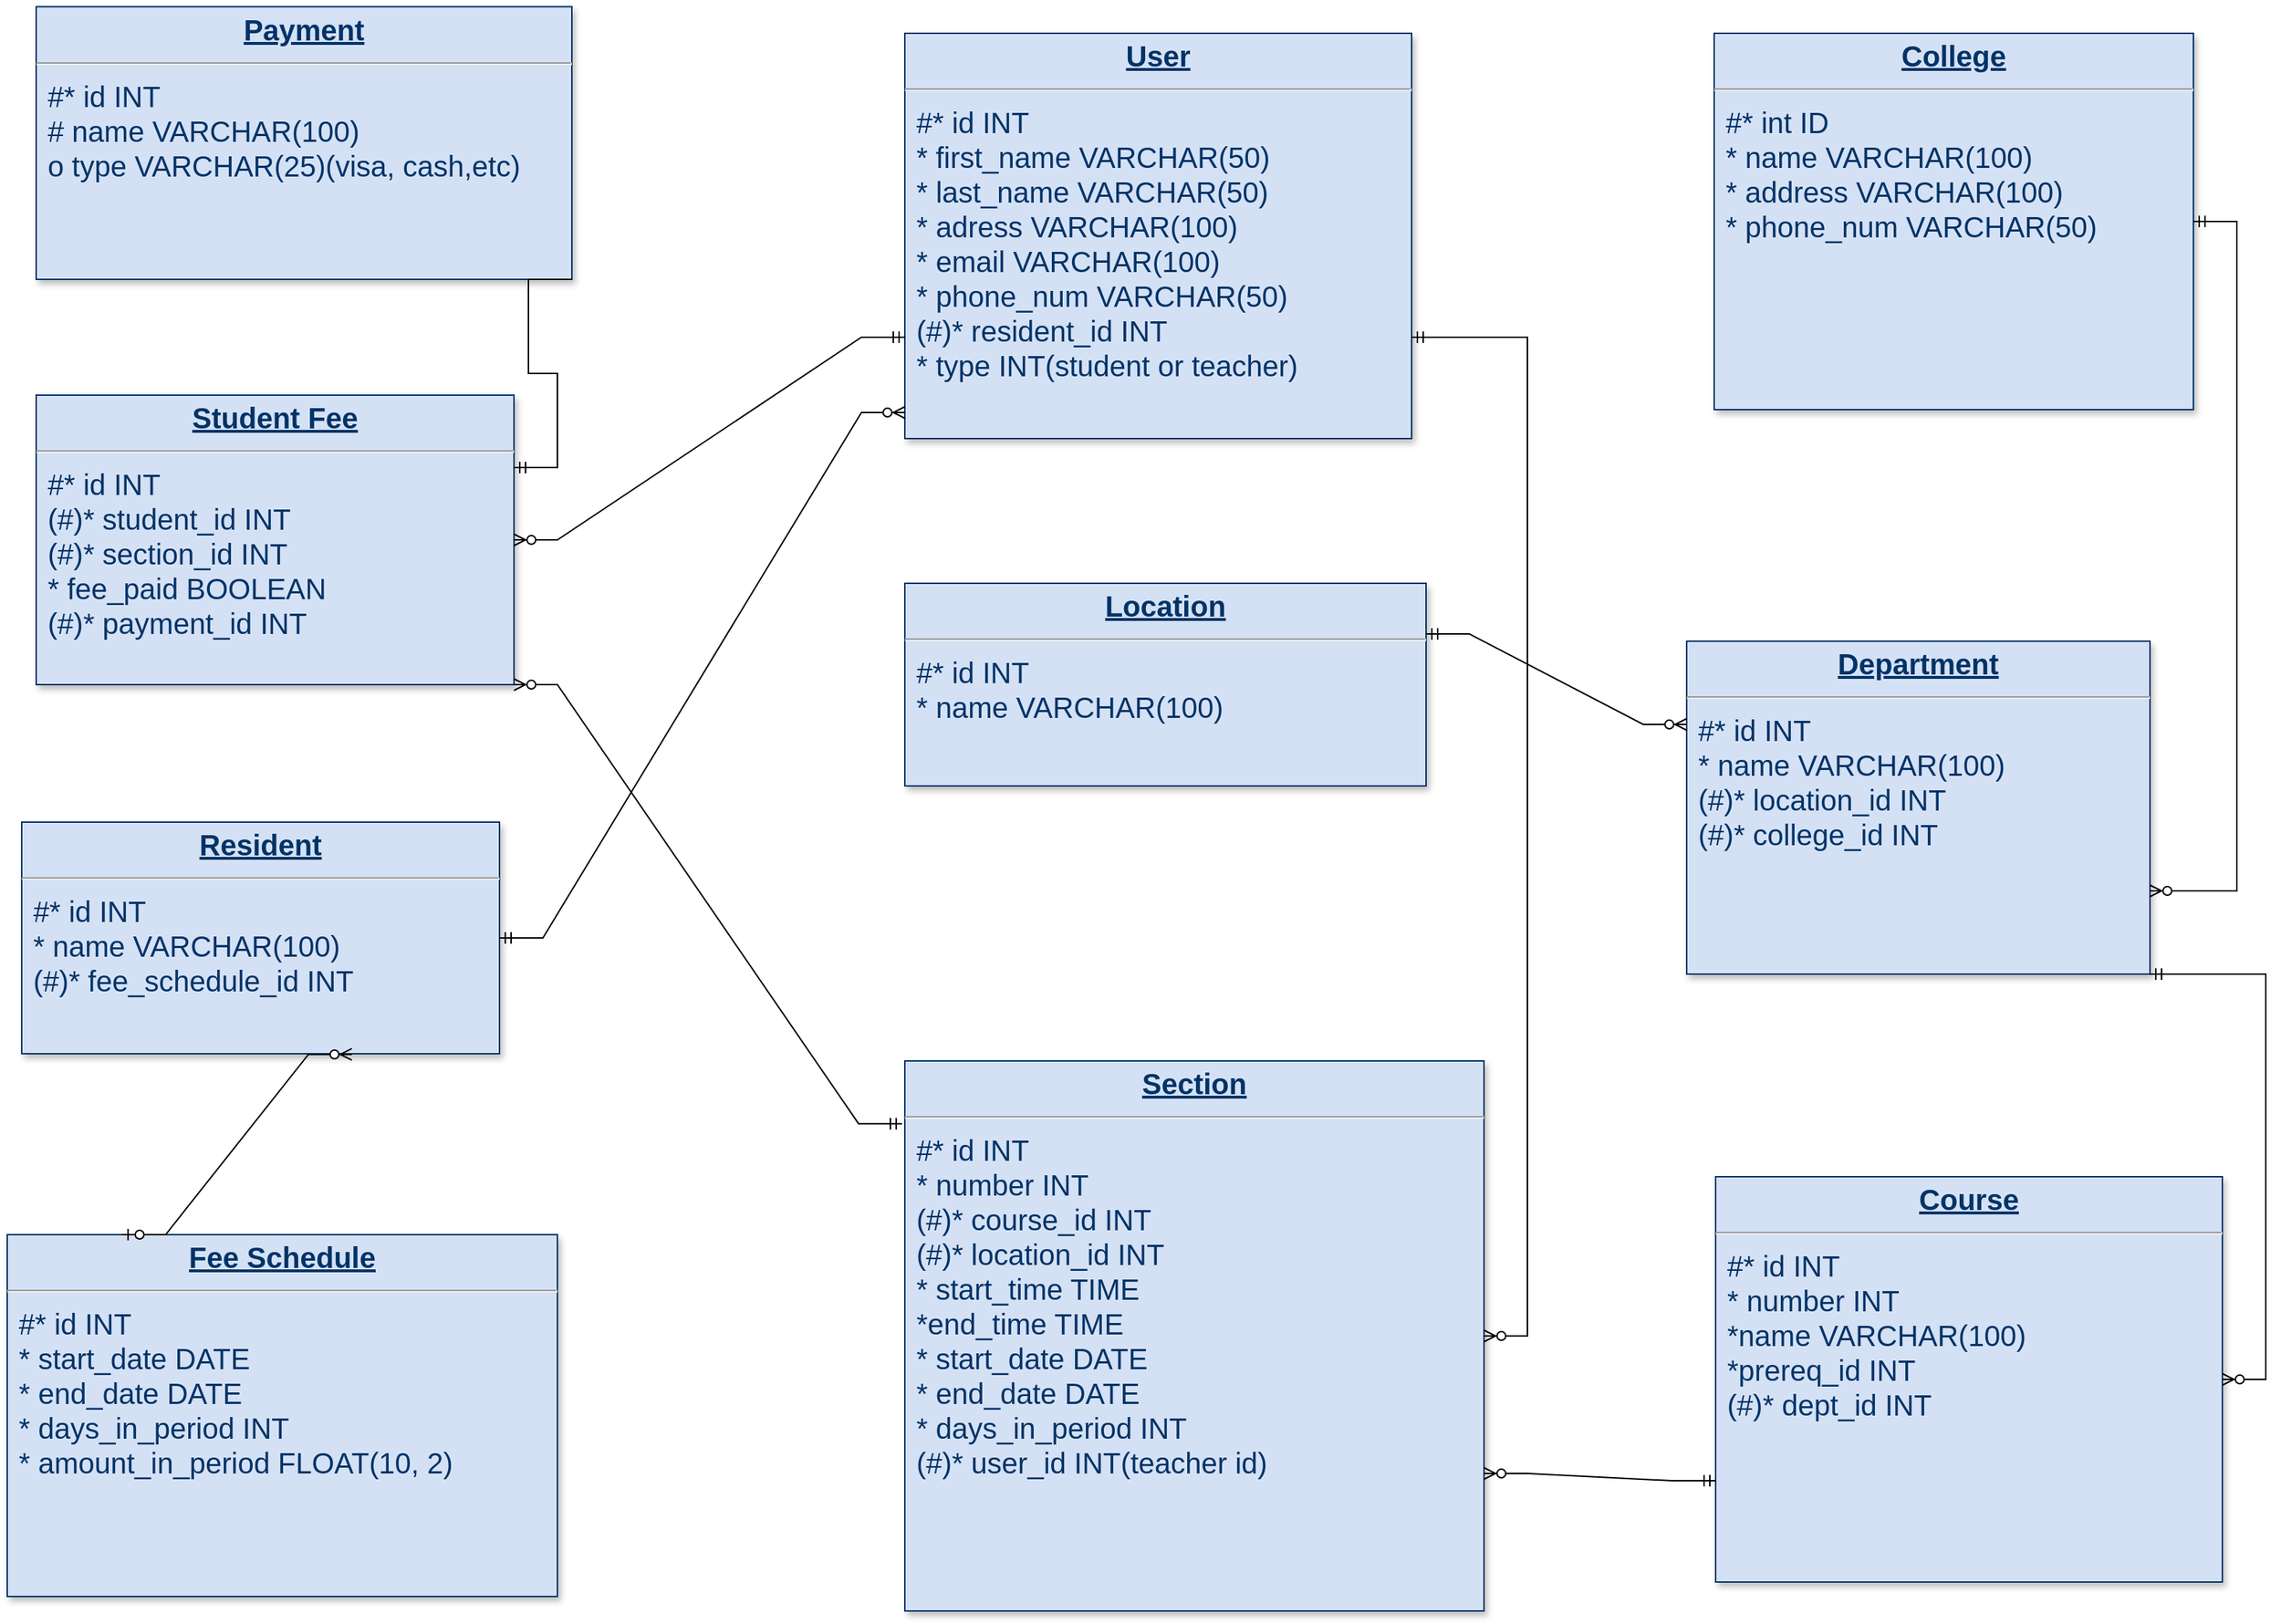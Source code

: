 <mxfile version="19.0.3" type="device"><diagram name="Page-1" id="efa7a0a1-bf9b-a30e-e6df-94a7791c09e9"><mxGraphModel dx="1965" dy="1305" grid="1" gridSize="10" guides="1" tooltips="1" connect="1" arrows="1" fold="1" page="1" pageScale="1" pageWidth="826" pageHeight="1169" background="none" math="0" shadow="0"><root><mxCell id="0"/><mxCell id="1" parent="0"/><mxCell id="19" value="&lt;p style=&quot;margin: 4px 0px 0px; text-align: center; text-decoration: underline; font-size: 20px;&quot;&gt;&lt;strong style=&quot;font-size: 20px;&quot;&gt;Resident&lt;/strong&gt;&lt;/p&gt;&lt;hr style=&quot;font-size: 20px;&quot;&gt;&lt;p style=&quot;margin: 0px 0px 0px 8px; font-size: 20px;&quot;&gt;#* id INT&lt;br style=&quot;font-size: 20px;&quot;&gt;&lt;/p&gt;&lt;p style=&quot;margin: 0px 0px 0px 8px; font-size: 20px;&quot;&gt;* name VARCHAR(100)&lt;br style=&quot;font-size: 20px;&quot;&gt;&lt;/p&gt;&lt;p style=&quot;margin: 0px 0px 0px 8px; font-size: 20px;&quot;&gt;(#)* fee_schedule_id INT&lt;/p&gt;" style="verticalAlign=top;align=left;overflow=fill;fontSize=20;fontFamily=Helvetica;html=1;strokeColor=#003366;shadow=1;fillColor=#D4E1F5;fontColor=#003366" parent="1" vertex="1"><mxGeometry x="70" y="585" width="330" height="160" as="geometry"/></mxCell><mxCell id="20" value="&lt;p style=&quot;margin: 4px 0px 0px; text-align: center; text-decoration: underline; font-size: 20px;&quot;&gt;&lt;strong style=&quot;font-size: 20px;&quot;&gt;Fee Schedule&lt;/strong&gt;&lt;/p&gt;&lt;hr style=&quot;font-size: 20px;&quot;&gt;&lt;p style=&quot;margin: 0px 0px 0px 8px; font-size: 20px;&quot;&gt;#* id INT&lt;br style=&quot;font-size: 20px;&quot;&gt;&lt;/p&gt;&lt;p style=&quot;margin: 0px 0px 0px 8px; font-size: 20px;&quot;&gt;* start_date DATE&lt;/p&gt;&lt;p style=&quot;margin: 0px 0px 0px 8px; font-size: 20px;&quot;&gt;* end_date DATE&lt;/p&gt;&lt;p style=&quot;margin: 0px 0px 0px 8px; font-size: 20px;&quot;&gt;* days_in_period INT&lt;/p&gt;&lt;p style=&quot;margin: 0px 0px 0px 8px; font-size: 20px;&quot;&gt;* amount_in_period FLOAT(10, 2)&lt;/p&gt;&lt;p style=&quot;margin: 0px 0px 0px 8px; font-size: 20px;&quot;&gt;&lt;br style=&quot;font-size: 20px;&quot;&gt;&lt;/p&gt;&lt;p style=&quot;margin: 0px 0px 0px 8px; font-size: 20px;&quot;&gt;&lt;br style=&quot;font-size: 20px;&quot;&gt;&lt;/p&gt;" style="verticalAlign=top;align=left;overflow=fill;fontSize=20;fontFamily=Helvetica;html=1;strokeColor=#003366;shadow=1;fillColor=#D4E1F5;fontColor=#003366" parent="1" vertex="1"><mxGeometry x="60" y="870" width="380" height="250" as="geometry"/></mxCell><mxCell id="21" value="&lt;p style=&quot;margin: 4px 0px 0px; text-align: center; text-decoration: underline; font-size: 20px;&quot;&gt;&lt;strong style=&quot;font-size: 20px;&quot;&gt;Student Fee&lt;/strong&gt;&lt;/p&gt;&lt;hr style=&quot;font-size: 20px;&quot;&gt;&lt;p style=&quot;margin: 0px 0px 0px 8px; font-size: 20px;&quot;&gt;#* id INT&lt;/p&gt;&lt;p style=&quot;margin: 0px 0px 0px 8px; font-size: 20px;&quot;&gt;(#)* student_id INT&lt;/p&gt;&lt;p style=&quot;margin: 0px 0px 0px 8px; font-size: 20px;&quot;&gt;(#)* section_id INT&lt;br style=&quot;font-size: 20px;&quot;&gt;&lt;/p&gt;&lt;p style=&quot;margin: 0px 0px 0px 8px; font-size: 20px;&quot;&gt;* fee_paid BOOLEAN&lt;/p&gt;&lt;p style=&quot;margin: 0px 0px 0px 8px; font-size: 20px;&quot;&gt;(#)* payment_id INT&lt;br style=&quot;font-size: 20px;&quot;&gt;&lt;/p&gt;" style="verticalAlign=top;align=left;overflow=fill;fontSize=20;fontFamily=Helvetica;html=1;strokeColor=#003366;shadow=1;fillColor=#D4E1F5;fontColor=#003366" parent="1" vertex="1"><mxGeometry x="80" y="290" width="330" height="200" as="geometry"/></mxCell><mxCell id="22" value="&lt;p style=&quot;margin: 4px 0px 0px; text-align: center; text-decoration: underline; font-size: 20px;&quot;&gt;&lt;strong style=&quot;font-size: 20px;&quot;&gt;College&lt;/strong&gt;&lt;/p&gt;&lt;hr style=&quot;font-size: 20px;&quot;&gt;&lt;p style=&quot;margin: 0px 0px 0px 8px; font-size: 20px;&quot;&gt;#* int ID&lt;/p&gt;&lt;p style=&quot;margin: 0px 0px 0px 8px; font-size: 20px;&quot;&gt;* name VARCHAR(100)&lt;/p&gt;&lt;p style=&quot;margin: 0px 0px 0px 8px; font-size: 20px;&quot;&gt;* address VARCHAR(100)&lt;/p&gt;&lt;p style=&quot;margin: 0px 0px 0px 8px; font-size: 20px;&quot;&gt;* phone_num VARCHAR(50)&lt;/p&gt;" style="verticalAlign=top;align=left;overflow=fill;fontSize=20;fontFamily=Helvetica;html=1;strokeColor=#003366;shadow=1;fillColor=#D4E1F5;fontColor=#003366" parent="1" vertex="1"><mxGeometry x="1239" y="40" width="331" height="260" as="geometry"/></mxCell><mxCell id="23" value="&lt;p style=&quot;margin: 4px 0px 0px; text-align: center; text-decoration: underline; font-size: 20px;&quot;&gt;&lt;b style=&quot;font-size: 20px;&quot;&gt;Location&lt;/b&gt;&lt;/p&gt;&lt;hr style=&quot;font-size: 20px;&quot;&gt;&lt;p style=&quot;margin: 0px 0px 0px 8px; font-size: 20px;&quot;&gt;#* id INT&lt;/p&gt;&lt;p style=&quot;margin: 0px 0px 0px 8px; font-size: 20px;&quot;&gt;* name VARCHAR(100)&lt;/p&gt;" style="verticalAlign=top;align=left;overflow=fill;fontSize=20;fontFamily=Helvetica;html=1;strokeColor=#003366;shadow=1;fillColor=#D4E1F5;fontColor=#003366" parent="1" vertex="1"><mxGeometry x="680" y="420" width="360" height="140" as="geometry"/></mxCell><mxCell id="24" value="&lt;p style=&quot;margin: 4px 0px 0px; text-align: center; text-decoration: underline; font-size: 20px;&quot;&gt;&lt;strong style=&quot;font-size: 20px;&quot;&gt;User&lt;/strong&gt;&lt;/p&gt;&lt;hr style=&quot;font-size: 20px;&quot;&gt;&lt;p style=&quot;margin: 0px 0px 0px 8px; font-size: 20px;&quot;&gt;#* id INT&lt;/p&gt;&lt;p style=&quot;margin: 0px 0px 0px 8px; font-size: 20px;&quot;&gt;* first_name VARCHAR(50)&lt;/p&gt;&lt;p style=&quot;margin: 0px 0px 0px 8px; font-size: 20px;&quot;&gt;* last_name VARCHAR(50)&lt;/p&gt;&lt;p style=&quot;margin: 0px 0px 0px 8px; font-size: 20px;&quot;&gt;* adress VARCHAR(100)&lt;/p&gt;&lt;p style=&quot;margin: 0px 0px 0px 8px; font-size: 20px;&quot;&gt;* email VARCHAR(100)&lt;/p&gt;&lt;p style=&quot;margin: 0px 0px 0px 8px; font-size: 20px;&quot;&gt;* phone_num VARCHAR(50)&lt;/p&gt;&lt;p style=&quot;margin: 0px 0px 0px 8px; font-size: 20px;&quot;&gt;(#)* resident_id INT&lt;/p&gt;&lt;p style=&quot;margin: 0px 0px 0px 8px; font-size: 20px;&quot;&gt;* type INT(student or teacher)&lt;/p&gt;&lt;p style=&quot;margin: 0px 0px 0px 8px; font-size: 20px;&quot;&gt;&lt;br style=&quot;font-size: 20px;&quot;&gt;&lt;/p&gt;&lt;p style=&quot;margin: 0px 0px 0px 8px; font-size: 20px;&quot;&gt;&lt;br style=&quot;font-size: 20px;&quot;&gt;&lt;/p&gt;&lt;p style=&quot;margin: 0px 0px 0px 8px; font-size: 20px;&quot;&gt;&lt;br style=&quot;font-size: 20px;&quot;&gt;&lt;/p&gt;" style="verticalAlign=top;align=left;overflow=fill;fontSize=20;fontFamily=Helvetica;html=1;strokeColor=#003366;shadow=1;fillColor=#D4E1F5;fontColor=#003366" parent="1" vertex="1"><mxGeometry x="680" y="40" width="350" height="280" as="geometry"/></mxCell><mxCell id="25" value="&lt;p style=&quot;margin: 4px 0px 0px; text-align: center; text-decoration: underline; font-size: 20px;&quot;&gt;&lt;b style=&quot;font-size: 20px;&quot;&gt;Payment&lt;/b&gt;&lt;/p&gt;&lt;hr style=&quot;font-size: 20px;&quot;&gt;&lt;p style=&quot;margin: 0px 0px 0px 8px; font-size: 20px;&quot;&gt;#* id INT&lt;/p&gt;&lt;p style=&quot;margin: 0px 0px 0px 8px; font-size: 20px;&quot;&gt;# name VARCHAR(100)&lt;/p&gt;&lt;p style=&quot;margin: 0px 0px 0px 8px; font-size: 20px;&quot;&gt;o type VARCHAR(25)(visa, cash,etc)&lt;/p&gt;" style="verticalAlign=top;align=left;overflow=fill;fontSize=20;fontFamily=Helvetica;html=1;strokeColor=#003366;shadow=1;fillColor=#D4E1F5;fontColor=#003366" parent="1" vertex="1"><mxGeometry x="80" y="21.64" width="370" height="188.36" as="geometry"/></mxCell><mxCell id="27" value="&lt;p style=&quot;margin: 4px 0px 0px; text-align: center; text-decoration: underline; font-size: 20px;&quot;&gt;&lt;b style=&quot;font-size: 20px;&quot;&gt;Course&lt;/b&gt;&lt;/p&gt;&lt;hr style=&quot;font-size: 20px;&quot;&gt;&lt;p style=&quot;margin: 0px 0px 0px 8px; font-size: 20px;&quot;&gt;#* id INT&lt;/p&gt;&lt;p style=&quot;margin: 0px 0px 0px 8px; font-size: 20px;&quot;&gt;* number INT&lt;/p&gt;&lt;p style=&quot;margin: 0px 0px 0px 8px; font-size: 20px;&quot;&gt;*name VARCHAR(100)&lt;/p&gt;&lt;p style=&quot;margin: 0px 0px 0px 8px; font-size: 20px;&quot;&gt;*prereq_id INT&lt;/p&gt;&lt;p style=&quot;margin: 0px 0px 0px 8px; font-size: 20px;&quot;&gt;(#)* dept_id INT&lt;/p&gt;" style="verticalAlign=top;align=left;overflow=fill;fontSize=20;fontFamily=Helvetica;html=1;strokeColor=#003366;shadow=1;fillColor=#D4E1F5;fontColor=#003366" parent="1" vertex="1"><mxGeometry x="1240" y="830" width="350" height="280" as="geometry"/></mxCell><mxCell id="29" value="&lt;p style=&quot;margin: 4px 0px 0px; text-align: center; text-decoration: underline; font-size: 20px;&quot;&gt;&lt;b style=&quot;font-size: 20px;&quot;&gt;Section&lt;/b&gt;&lt;/p&gt;&lt;hr style=&quot;font-size: 20px;&quot;&gt;&lt;p style=&quot;margin: 0px 0px 0px 8px; font-size: 20px;&quot;&gt;#* id INT&lt;br style=&quot;font-size: 20px;&quot;&gt;&lt;/p&gt;&lt;p style=&quot;margin: 0px 0px 0px 8px; font-size: 20px;&quot;&gt;* number INT&lt;/p&gt;&lt;p style=&quot;margin: 0px 0px 0px 8px; font-size: 20px;&quot;&gt;(#)* course_id INT&lt;/p&gt;&lt;p style=&quot;margin: 0px 0px 0px 8px; font-size: 20px;&quot;&gt;(#)* location_id INT&lt;br style=&quot;font-size: 20px;&quot;&gt;&lt;/p&gt;&lt;p style=&quot;margin: 0px 0px 0px 8px; font-size: 20px;&quot;&gt;* start_time TIME&lt;/p&gt;&lt;p style=&quot;margin: 0px 0px 0px 8px; font-size: 20px;&quot;&gt;*end_time TIME&lt;/p&gt;&lt;p style=&quot;margin: 0px 0px 0px 8px; font-size: 20px;&quot;&gt;* start_date DATE&lt;/p&gt;&lt;p style=&quot;margin: 0px 0px 0px 8px; font-size: 20px;&quot;&gt;* end_date DATE&lt;/p&gt;&lt;p style=&quot;margin: 0px 0px 0px 8px; font-size: 20px;&quot;&gt;* days_in_period INT&lt;/p&gt;&lt;p style=&quot;margin: 0px 0px 0px 8px; font-size: 20px;&quot;&gt;(#)* user_id INT(teacher id)&lt;/p&gt;" style="verticalAlign=top;align=left;overflow=fill;fontSize=20;fontFamily=Helvetica;html=1;strokeColor=#003366;shadow=1;fillColor=#D4E1F5;fontColor=#003366" parent="1" vertex="1"><mxGeometry x="680" y="750" width="400" height="380" as="geometry"/></mxCell><mxCell id="35" value="&lt;p style=&quot;margin: 4px 0px 0px; text-align: center; text-decoration: underline; font-size: 20px;&quot;&gt;&lt;strong style=&quot;font-size: 20px;&quot;&gt;Department&lt;/strong&gt;&lt;/p&gt;&lt;hr style=&quot;font-size: 20px;&quot;&gt;&lt;p style=&quot;margin: 0px 0px 0px 8px; font-size: 20px;&quot;&gt;#* id INT&lt;/p&gt;&lt;p style=&quot;margin: 0px 0px 0px 8px; font-size: 20px;&quot;&gt;* name VARCHAR(100)&lt;/p&gt;&lt;p style=&quot;margin: 0px 0px 0px 8px; font-size: 20px;&quot;&gt;(#)* location_id INT&lt;/p&gt;&lt;p style=&quot;margin: 0px 0px 0px 8px; font-size: 20px;&quot;&gt;(#)* college_id INT&lt;/p&gt;&lt;p style=&quot;margin: 0px 0px 0px 8px; font-size: 20px;&quot;&gt;&lt;br style=&quot;font-size: 20px;&quot;&gt;&lt;/p&gt;" style="verticalAlign=top;align=left;overflow=fill;fontSize=20;fontFamily=Helvetica;html=1;strokeColor=#003366;shadow=1;fillColor=#D4E1F5;fontColor=#003366" parent="1" vertex="1"><mxGeometry x="1220" y="460" width="320" height="230" as="geometry"/></mxCell><mxCell id="UqzA06nZr-xyduv4nOEj-116" value="" style="edgeStyle=entityRelationEdgeStyle;fontSize=12;html=1;endArrow=ERmandOne;rounded=0;exitX=1;exitY=1;exitDx=0;exitDy=0;entryX=1;entryY=0.25;entryDx=0;entryDy=0;" edge="1" parent="1" source="25" target="21"><mxGeometry width="100" height="100" relative="1" as="geometry"><mxPoint x="90" y="260" as="sourcePoint"/><mxPoint x="430" y="380" as="targetPoint"/></mxGeometry></mxCell><mxCell id="UqzA06nZr-xyduv4nOEj-119" value="" style="edgeStyle=entityRelationEdgeStyle;fontSize=12;html=1;endArrow=ERzeroToMany;startArrow=ERzeroToOne;rounded=0;exitX=0.209;exitY=0;exitDx=0;exitDy=0;exitPerimeter=0;entryX=0.691;entryY=1.003;entryDx=0;entryDy=0;entryPerimeter=0;" edge="1" parent="1" source="20" target="19"><mxGeometry width="100" height="100" relative="1" as="geometry"><mxPoint x="200" y="810" as="sourcePoint"/><mxPoint x="300" y="710" as="targetPoint"/></mxGeometry></mxCell><mxCell id="UqzA06nZr-xyduv4nOEj-120" value="" style="edgeStyle=entityRelationEdgeStyle;fontSize=12;html=1;endArrow=ERzeroToMany;startArrow=ERmandOne;rounded=0;exitX=1;exitY=0.5;exitDx=0;exitDy=0;" edge="1" parent="1" source="19"><mxGeometry width="100" height="100" relative="1" as="geometry"><mxPoint x="420" y="670" as="sourcePoint"/><mxPoint x="680" y="302" as="targetPoint"/></mxGeometry></mxCell><mxCell id="UqzA06nZr-xyduv4nOEj-121" value="" style="edgeStyle=entityRelationEdgeStyle;fontSize=12;html=1;endArrow=ERzeroToMany;startArrow=ERmandOne;rounded=0;exitX=0;exitY=0.75;exitDx=0;exitDy=0;" edge="1" parent="1" source="24" target="21"><mxGeometry width="100" height="100" relative="1" as="geometry"><mxPoint x="620" y="220" as="sourcePoint"/><mxPoint x="420" y="450" as="targetPoint"/></mxGeometry></mxCell><mxCell id="UqzA06nZr-xyduv4nOEj-122" value="" style="edgeStyle=entityRelationEdgeStyle;fontSize=12;html=1;endArrow=ERzeroToMany;startArrow=ERmandOne;rounded=0;exitX=-0.005;exitY=0.114;exitDx=0;exitDy=0;exitPerimeter=0;entryX=1;entryY=1;entryDx=0;entryDy=0;" edge="1" parent="1" source="29" target="21"><mxGeometry width="100" height="100" relative="1" as="geometry"><mxPoint x="530" y="420" as="sourcePoint"/><mxPoint x="420" y="440" as="targetPoint"/></mxGeometry></mxCell><mxCell id="UqzA06nZr-xyduv4nOEj-123" value="" style="edgeStyle=entityRelationEdgeStyle;fontSize=12;html=1;endArrow=ERzeroToMany;startArrow=ERmandOne;rounded=0;exitX=1;exitY=0.75;exitDx=0;exitDy=0;" edge="1" parent="1" source="24" target="29"><mxGeometry width="100" height="100" relative="1" as="geometry"><mxPoint x="700.0" y="270" as="sourcePoint"/><mxPoint x="660" y="840" as="targetPoint"/></mxGeometry></mxCell><mxCell id="UqzA06nZr-xyduv4nOEj-124" value="" style="edgeStyle=entityRelationEdgeStyle;fontSize=12;html=1;endArrow=ERzeroToMany;startArrow=ERmandOne;rounded=0;entryX=0;entryY=0.25;entryDx=0;entryDy=0;exitX=1;exitY=0.25;exitDx=0;exitDy=0;" edge="1" parent="1" source="23" target="35"><mxGeometry width="100" height="100" relative="1" as="geometry"><mxPoint x="1160" y="430" as="sourcePoint"/><mxPoint x="440.0" y="420" as="targetPoint"/></mxGeometry></mxCell><mxCell id="UqzA06nZr-xyduv4nOEj-125" value="" style="edgeStyle=entityRelationEdgeStyle;fontSize=12;html=1;endArrow=ERzeroToMany;startArrow=ERmandOne;rounded=0;entryX=1;entryY=0.75;entryDx=0;entryDy=0;" edge="1" parent="1" source="22" target="35"><mxGeometry width="100" height="100" relative="1" as="geometry"><mxPoint x="720.0" y="290" as="sourcePoint"/><mxPoint x="1620" y="680" as="targetPoint"/></mxGeometry></mxCell><mxCell id="UqzA06nZr-xyduv4nOEj-126" value="" style="edgeStyle=entityRelationEdgeStyle;fontSize=12;html=1;endArrow=ERzeroToMany;startArrow=ERmandOne;rounded=0;exitX=1;exitY=1;exitDx=0;exitDy=0;" edge="1" parent="1" source="35" target="27"><mxGeometry width="100" height="100" relative="1" as="geometry"><mxPoint x="730.0" y="300" as="sourcePoint"/><mxPoint x="1420" y="820" as="targetPoint"/></mxGeometry></mxCell><mxCell id="UqzA06nZr-xyduv4nOEj-127" value="" style="edgeStyle=entityRelationEdgeStyle;fontSize=12;html=1;endArrow=ERzeroToMany;startArrow=ERmandOne;rounded=0;exitX=0;exitY=0.75;exitDx=0;exitDy=0;entryX=1;entryY=0.75;entryDx=0;entryDy=0;" edge="1" parent="1" source="27" target="29"><mxGeometry width="100" height="100" relative="1" as="geometry"><mxPoint x="740.0" y="310" as="sourcePoint"/><mxPoint x="1120" y="1020" as="targetPoint"/></mxGeometry></mxCell></root></mxGraphModel></diagram></mxfile>